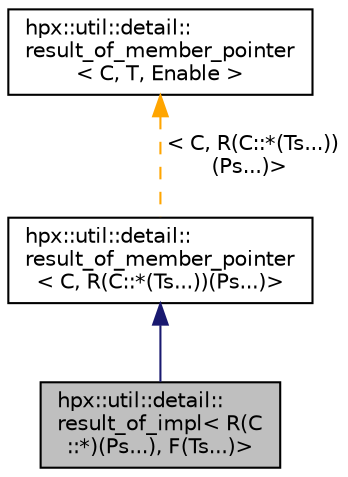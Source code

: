 digraph "hpx::util::detail::result_of_impl&lt; R(C::*)(Ps...), F(Ts...)&gt;"
{
  edge [fontname="Helvetica",fontsize="10",labelfontname="Helvetica",labelfontsize="10"];
  node [fontname="Helvetica",fontsize="10",shape=record];
  Node3 [label="hpx::util::detail::\lresult_of_impl\< R(C\l::*)(Ps...), F(Ts...)\>",height=0.2,width=0.4,color="black", fillcolor="grey75", style="filled", fontcolor="black"];
  Node4 -> Node3 [dir="back",color="midnightblue",fontsize="10",style="solid",fontname="Helvetica"];
  Node4 [label="hpx::util::detail::\lresult_of_member_pointer\l\< C, R(C::*(Ts...))(Ps...)\>",height=0.2,width=0.4,color="black", fillcolor="white", style="filled",URL="$d0/dfc/structhpx_1_1util_1_1detail_1_1result__of__member__pointer.html"];
  Node5 -> Node4 [dir="back",color="orange",fontsize="10",style="dashed",label=" \< C, R(C::*(Ts...))\l(Ps...)\>" ,fontname="Helvetica"];
  Node5 [label="hpx::util::detail::\lresult_of_member_pointer\l\< C, T, Enable \>",height=0.2,width=0.4,color="black", fillcolor="white", style="filled",URL="$d0/dfc/structhpx_1_1util_1_1detail_1_1result__of__member__pointer.html"];
}
